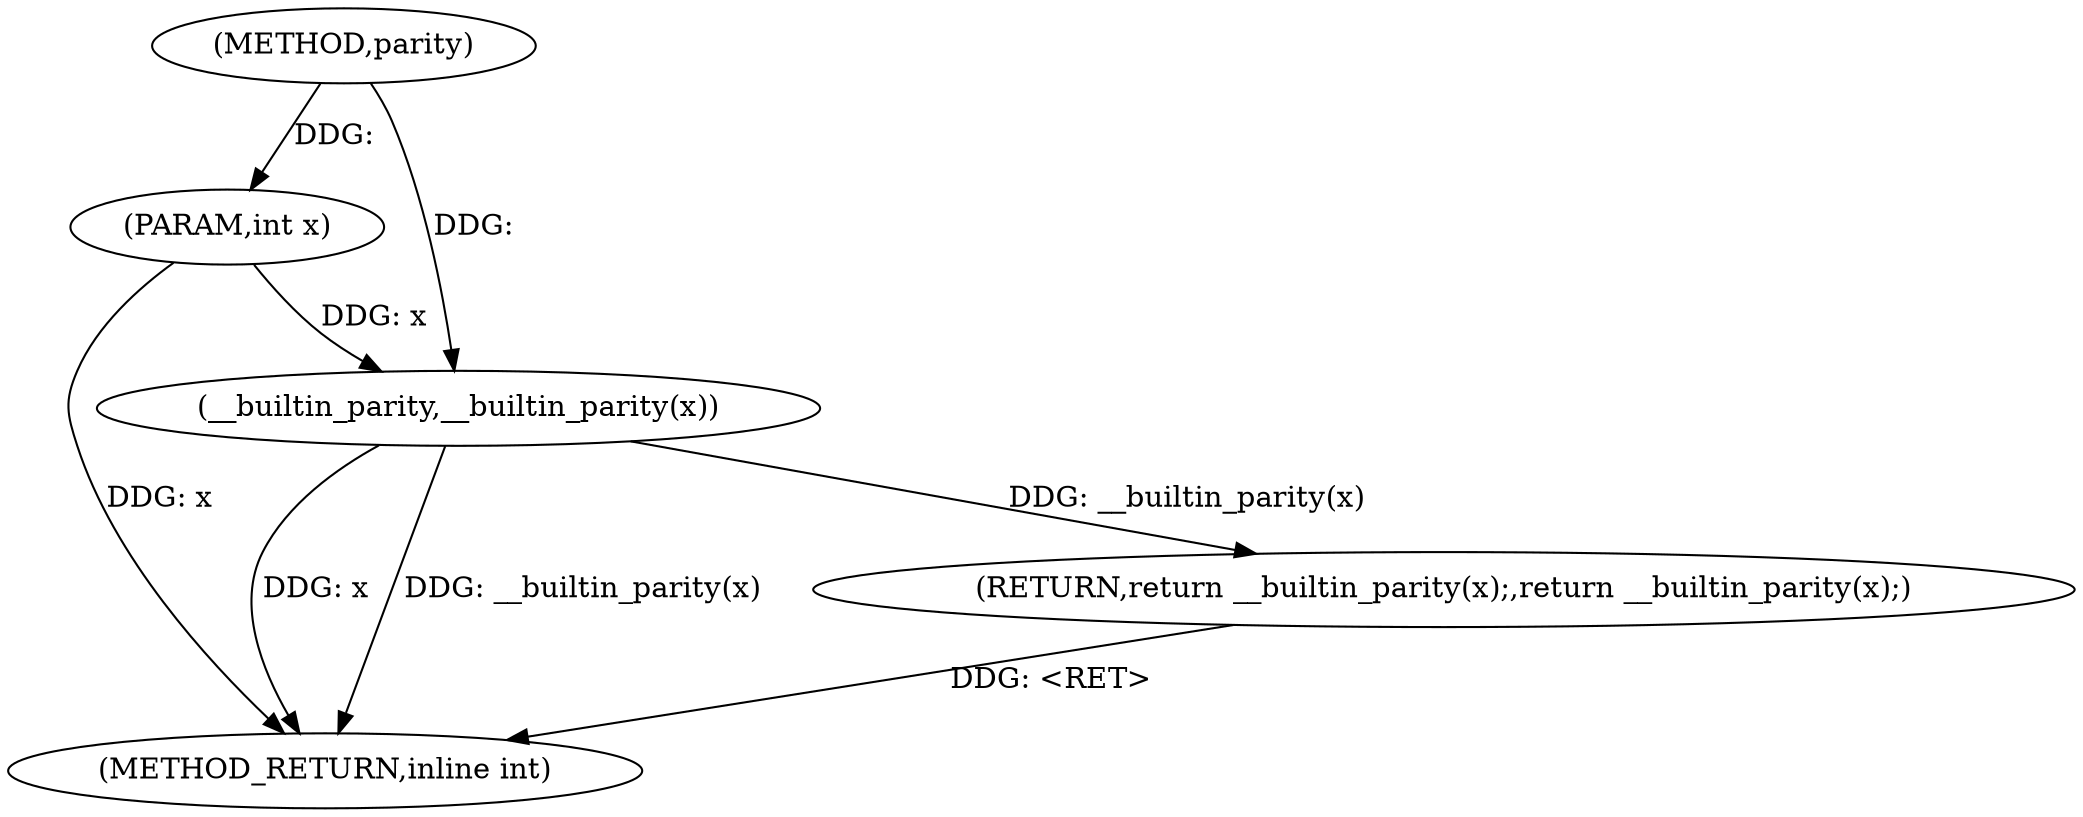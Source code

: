 digraph "parity" {  
"1001897" [label = "(METHOD,parity)" ]
"1001903" [label = "(METHOD_RETURN,inline int)" ]
"1001898" [label = "(PARAM,int x)" ]
"1001900" [label = "(RETURN,return __builtin_parity(x);,return __builtin_parity(x);)" ]
"1001901" [label = "(__builtin_parity,__builtin_parity(x))" ]
  "1001900" -> "1001903"  [ label = "DDG: <RET>"] 
  "1001898" -> "1001903"  [ label = "DDG: x"] 
  "1001901" -> "1001903"  [ label = "DDG: x"] 
  "1001901" -> "1001903"  [ label = "DDG: __builtin_parity(x)"] 
  "1001897" -> "1001898"  [ label = "DDG: "] 
  "1001901" -> "1001900"  [ label = "DDG: __builtin_parity(x)"] 
  "1001898" -> "1001901"  [ label = "DDG: x"] 
  "1001897" -> "1001901"  [ label = "DDG: "] 
}
